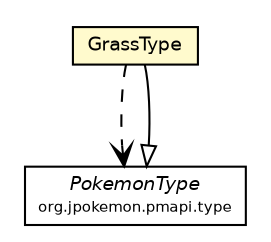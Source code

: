 #!/usr/local/bin/dot
#
# Class diagram 
# Generated by UMLGraph version 5.2 (http://www.umlgraph.org/)
#

digraph G {
	edge [fontname="Helvetica",fontsize=10,labelfontname="Helvetica",labelfontsize=10];
	node [fontname="Helvetica",fontsize=10,shape=plaintext];
	nodesep=0.25;
	ranksep=0.5;
	// org.jpokemon.pmapi.type.classic.GrassType
	c1629 [label=<<table title="org.jpokemon.pmapi.type.classic.GrassType" border="0" cellborder="1" cellspacing="0" cellpadding="2" port="p" bgcolor="lemonChiffon" href="./GrassType.html">
		<tr><td><table border="0" cellspacing="0" cellpadding="1">
<tr><td align="center" balign="center"> GrassType </td></tr>
		</table></td></tr>
		</table>>, fontname="Helvetica", fontcolor="black", fontsize=9.0];
	// org.jpokemon.pmapi.type.PokemonType
	c1638 [label=<<table title="org.jpokemon.pmapi.type.PokemonType" border="0" cellborder="1" cellspacing="0" cellpadding="2" port="p" href="../PokemonType.html">
		<tr><td><table border="0" cellspacing="0" cellpadding="1">
<tr><td align="center" balign="center"><font face="Helvetica-Oblique"> PokemonType </font></td></tr>
<tr><td align="center" balign="center"><font point-size="7.0"> org.jpokemon.pmapi.type </font></td></tr>
		</table></td></tr>
		</table>>, fontname="Helvetica", fontcolor="black", fontsize=9.0];
	//org.jpokemon.pmapi.type.classic.GrassType extends org.jpokemon.pmapi.type.PokemonType
	c1638:p -> c1629:p [dir=back,arrowtail=empty];
	// org.jpokemon.pmapi.type.classic.GrassType DEPEND org.jpokemon.pmapi.type.PokemonType
	c1629:p -> c1638:p [taillabel="", label="", headlabel="", fontname="Helvetica", fontcolor="black", fontsize=10.0, color="black", arrowhead=open, style=dashed];
}

